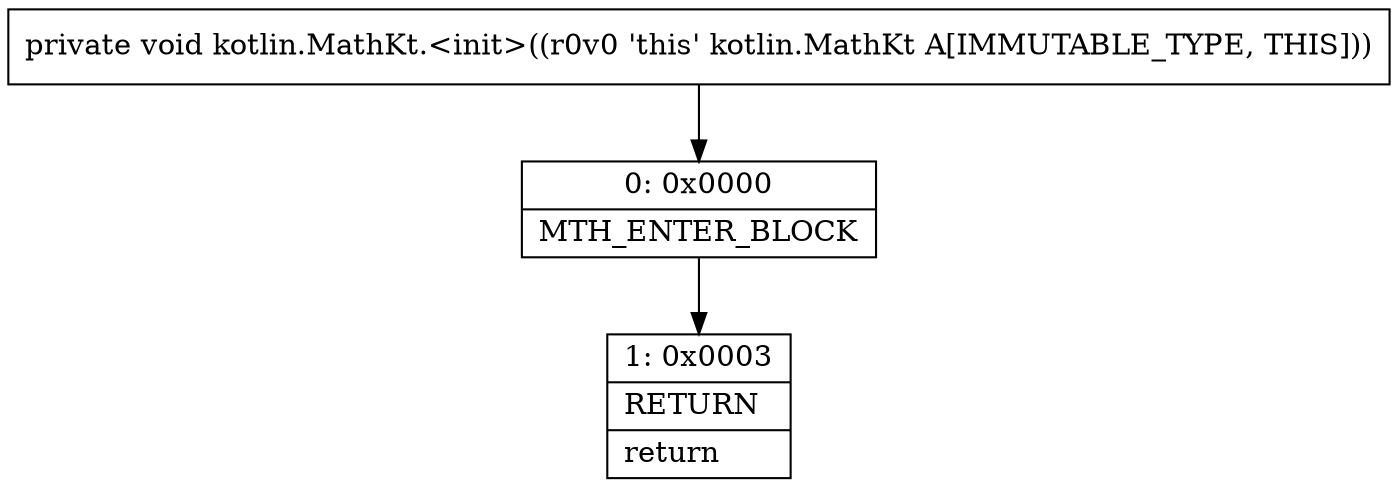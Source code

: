 digraph "CFG forkotlin.MathKt.\<init\>()V" {
Node_0 [shape=record,label="{0\:\ 0x0000|MTH_ENTER_BLOCK\l}"];
Node_1 [shape=record,label="{1\:\ 0x0003|RETURN\l|return\l}"];
MethodNode[shape=record,label="{private void kotlin.MathKt.\<init\>((r0v0 'this' kotlin.MathKt A[IMMUTABLE_TYPE, THIS])) }"];
MethodNode -> Node_0;
Node_0 -> Node_1;
}

